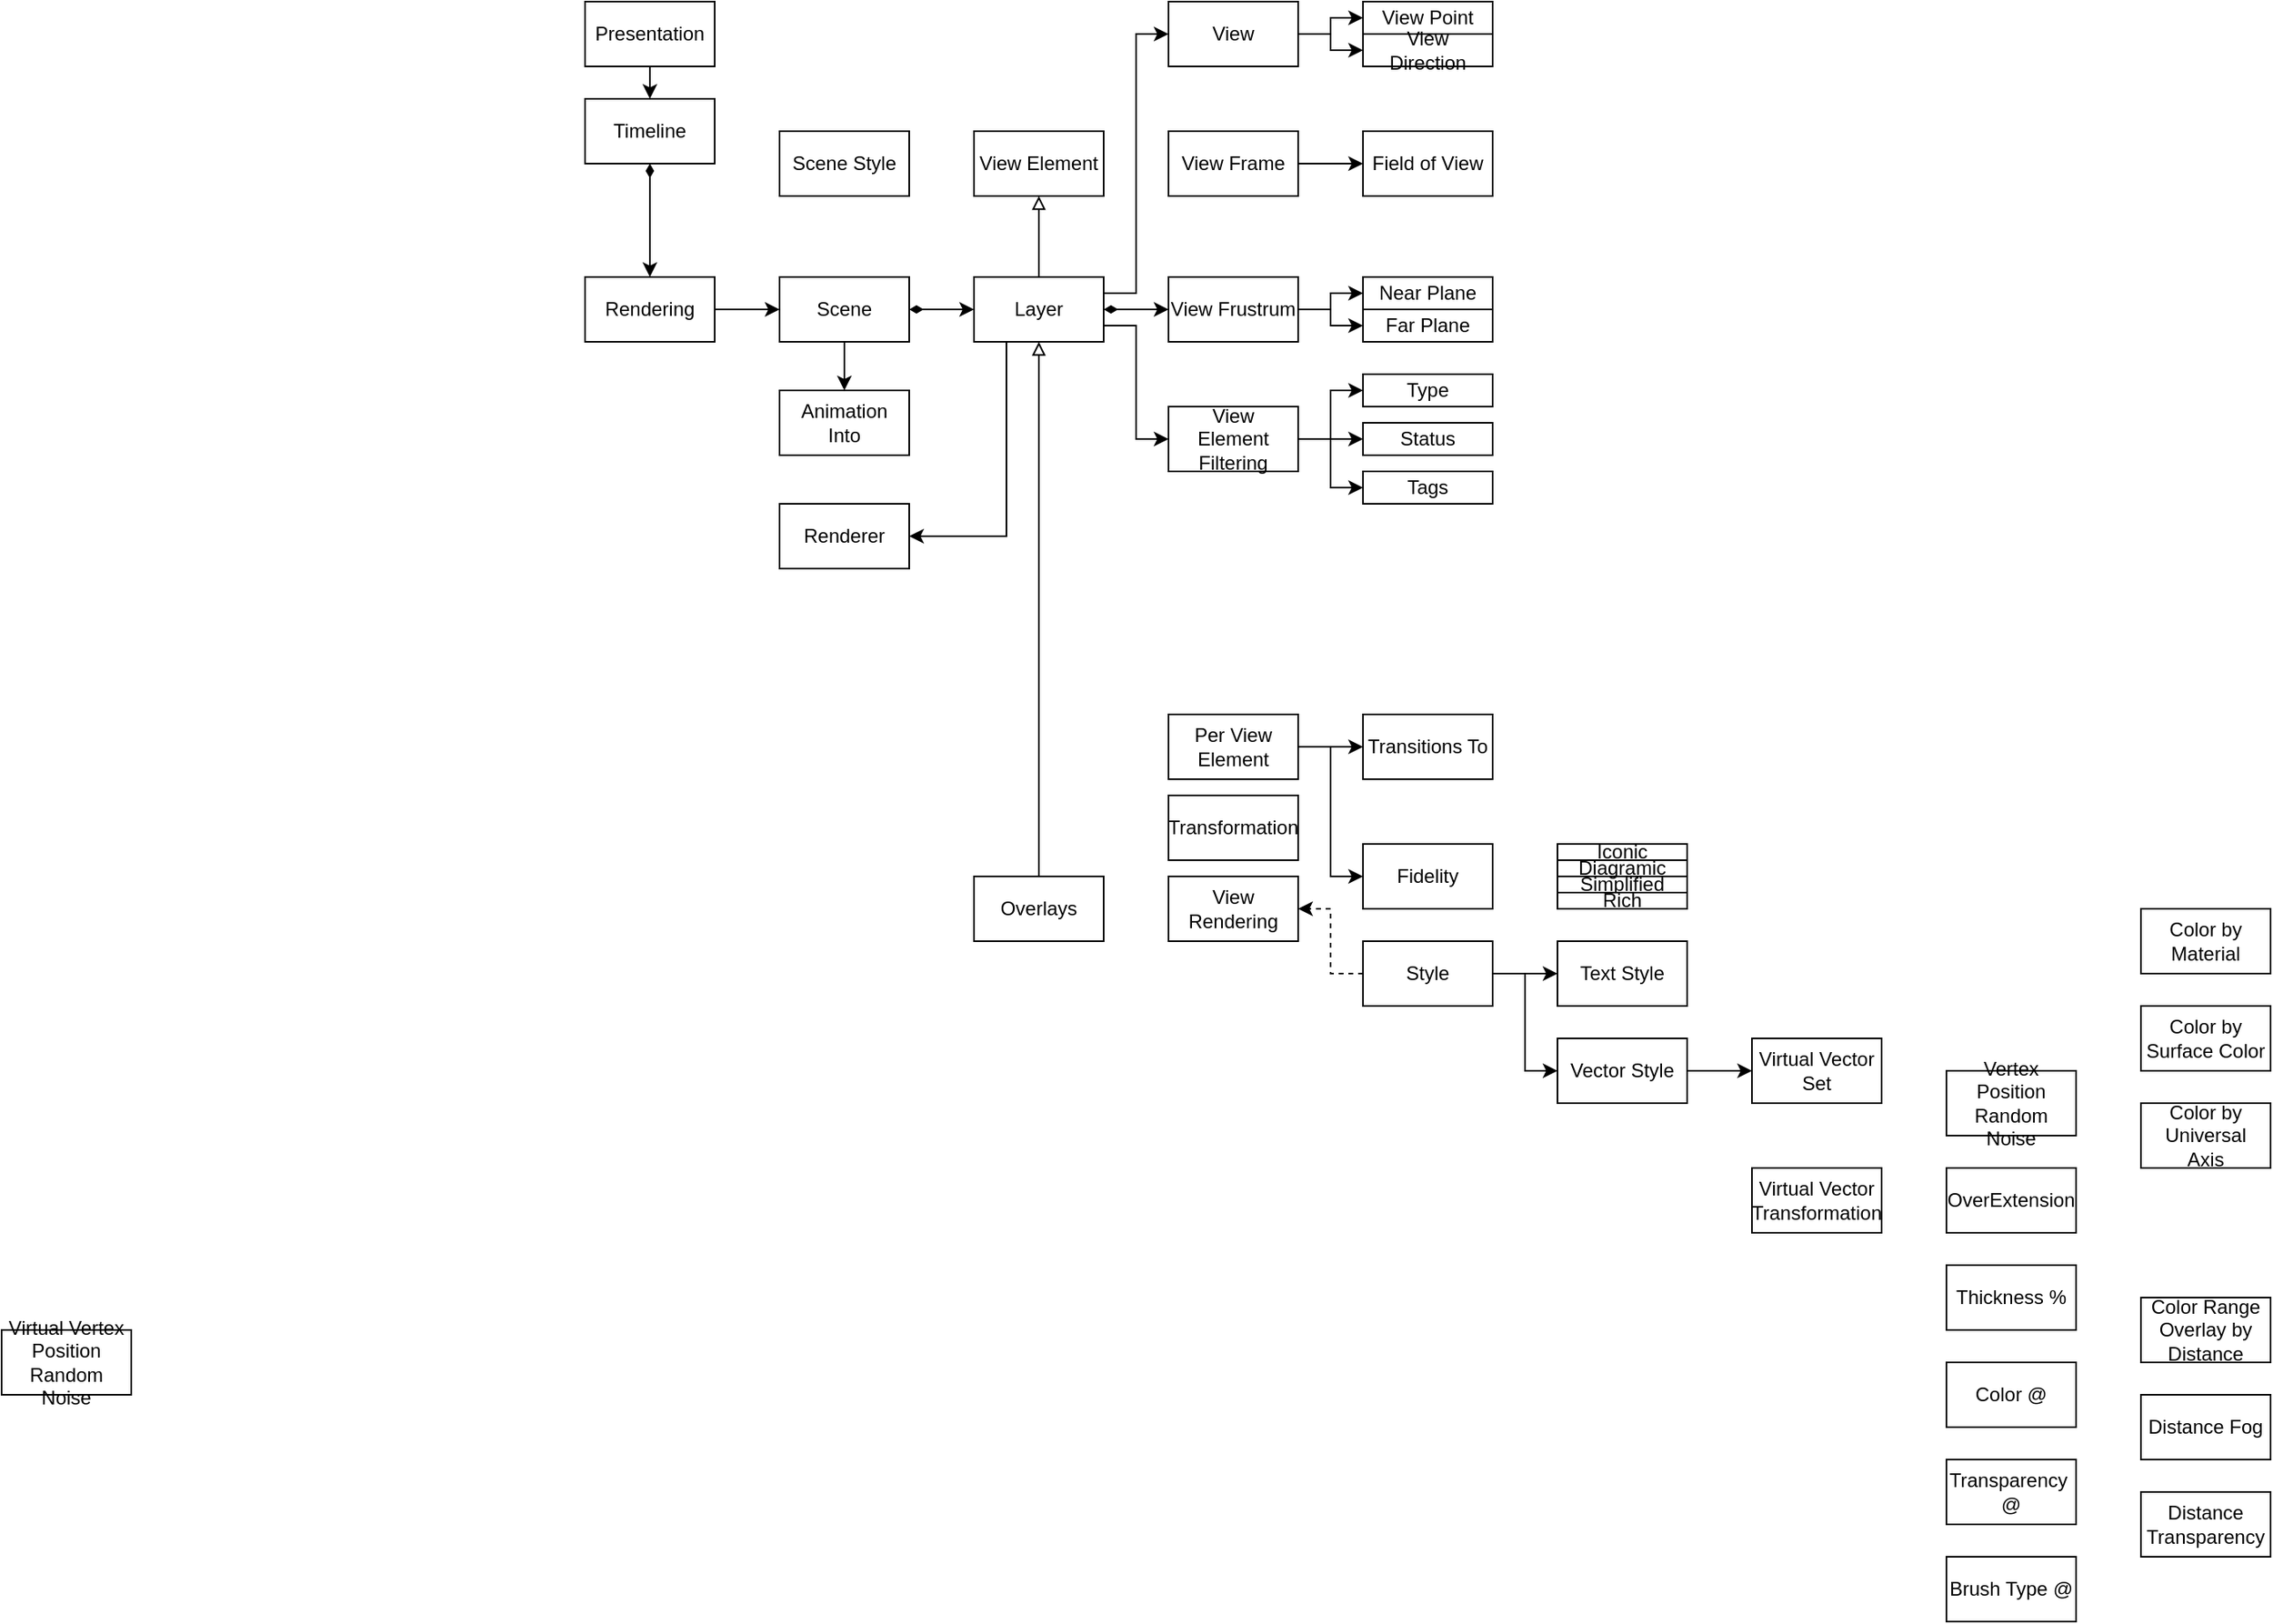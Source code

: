 <mxfile version="19.0.2" type="google"><diagram id="lhCx0zdfq4JddbaL1xqJ" name="Page-1"><mxGraphModel grid="1" page="1" gridSize="10" guides="1" tooltips="1" connect="1" arrows="1" fold="1" pageScale="1" pageWidth="827" pageHeight="1169" math="0" shadow="0"><root><mxCell id="0"/><mxCell id="1" parent="0"/><mxCell id="vvEsbGGYtzY3S9PBO4Vo-5" style="edgeStyle=orthogonalEdgeStyle;rounded=0;orthogonalLoop=1;jettySize=auto;html=1;entryX=0;entryY=0.5;entryDx=0;entryDy=0;" edge="1" parent="1" source="vvEsbGGYtzY3S9PBO4Vo-1" target="vvEsbGGYtzY3S9PBO4Vo-2"><mxGeometry relative="1" as="geometry"/></mxCell><mxCell id="vvEsbGGYtzY3S9PBO4Vo-12" style="edgeStyle=orthogonalEdgeStyle;rounded=0;orthogonalLoop=1;jettySize=auto;html=1;entryX=0;entryY=0.5;entryDx=0;entryDy=0;exitX=1;exitY=0.5;exitDx=0;exitDy=0;" edge="1" parent="1" source="vvEsbGGYtzY3S9PBO4Vo-101" target="vvEsbGGYtzY3S9PBO4Vo-9"><mxGeometry relative="1" as="geometry"/></mxCell><mxCell id="vvEsbGGYtzY3S9PBO4Vo-13" style="edgeStyle=orthogonalEdgeStyle;rounded=0;orthogonalLoop=1;jettySize=auto;html=1;entryX=0;entryY=0.5;entryDx=0;entryDy=0;exitX=1;exitY=0.5;exitDx=0;exitDy=0;startArrow=diamondThin;startFill=1;" edge="1" parent="1" source="vvEsbGGYtzY3S9PBO4Vo-89" target="vvEsbGGYtzY3S9PBO4Vo-6"><mxGeometry relative="1" as="geometry"/></mxCell><mxCell id="vvEsbGGYtzY3S9PBO4Vo-102" style="edgeStyle=orthogonalEdgeStyle;rounded=0;orthogonalLoop=1;jettySize=auto;html=1;entryX=0;entryY=0.5;entryDx=0;entryDy=0;startArrow=none;startFill=0;" edge="1" parent="1" source="vvEsbGGYtzY3S9PBO4Vo-1" target="vvEsbGGYtzY3S9PBO4Vo-87"><mxGeometry relative="1" as="geometry"/></mxCell><mxCell id="vvEsbGGYtzY3S9PBO4Vo-1" value="View" style="rounded=0;whiteSpace=wrap;html=1;" vertex="1" parent="1"><mxGeometry x="320" y="120" width="80" height="40" as="geometry"/></mxCell><mxCell id="vvEsbGGYtzY3S9PBO4Vo-2" value="View Point" style="rounded=0;whiteSpace=wrap;html=1;" vertex="1" parent="1"><mxGeometry x="440" y="120" width="80" height="20" as="geometry"/></mxCell><mxCell id="vvEsbGGYtzY3S9PBO4Vo-60" style="edgeStyle=orthogonalEdgeStyle;rounded=0;orthogonalLoop=1;jettySize=auto;html=1;entryX=1;entryY=0.5;entryDx=0;entryDy=0;startArrow=none;startFill=0;dashed=1;" edge="1" parent="1" source="vvEsbGGYtzY3S9PBO4Vo-3" target="vvEsbGGYtzY3S9PBO4Vo-103"><mxGeometry relative="1" as="geometry"/></mxCell><mxCell id="vvEsbGGYtzY3S9PBO4Vo-112" style="edgeStyle=orthogonalEdgeStyle;rounded=0;orthogonalLoop=1;jettySize=auto;html=1;startArrow=none;startFill=0;" edge="1" parent="1" source="vvEsbGGYtzY3S9PBO4Vo-3" target="vvEsbGGYtzY3S9PBO4Vo-111"><mxGeometry relative="1" as="geometry"/></mxCell><mxCell id="vvEsbGGYtzY3S9PBO4Vo-113" style="edgeStyle=orthogonalEdgeStyle;rounded=0;orthogonalLoop=1;jettySize=auto;html=1;entryX=0;entryY=0.5;entryDx=0;entryDy=0;startArrow=none;startFill=0;" edge="1" parent="1" source="vvEsbGGYtzY3S9PBO4Vo-3" target="vvEsbGGYtzY3S9PBO4Vo-110"><mxGeometry relative="1" as="geometry"/></mxCell><mxCell id="vvEsbGGYtzY3S9PBO4Vo-3" value="Style" style="rounded=0;whiteSpace=wrap;html=1;" vertex="1" parent="1"><mxGeometry x="440" y="700" width="80" height="40" as="geometry"/></mxCell><mxCell id="vvEsbGGYtzY3S9PBO4Vo-10" style="edgeStyle=orthogonalEdgeStyle;rounded=0;orthogonalLoop=1;jettySize=auto;html=1;entryX=0;entryY=0.5;entryDx=0;entryDy=0;" edge="1" parent="1" source="vvEsbGGYtzY3S9PBO4Vo-6" target="vvEsbGGYtzY3S9PBO4Vo-7"><mxGeometry relative="1" as="geometry"/></mxCell><mxCell id="vvEsbGGYtzY3S9PBO4Vo-11" style="edgeStyle=orthogonalEdgeStyle;rounded=0;orthogonalLoop=1;jettySize=auto;html=1;entryX=0;entryY=0.5;entryDx=0;entryDy=0;" edge="1" parent="1" source="vvEsbGGYtzY3S9PBO4Vo-6" target="vvEsbGGYtzY3S9PBO4Vo-8"><mxGeometry relative="1" as="geometry"/></mxCell><mxCell id="vvEsbGGYtzY3S9PBO4Vo-6" value="View Frustrum" style="rounded=0;whiteSpace=wrap;html=1;" vertex="1" parent="1"><mxGeometry x="320" y="290" width="80" height="40" as="geometry"/></mxCell><mxCell id="vvEsbGGYtzY3S9PBO4Vo-7" value="Near Plane" style="rounded=0;whiteSpace=wrap;html=1;" vertex="1" parent="1"><mxGeometry x="440" y="290" width="80" height="20" as="geometry"/></mxCell><mxCell id="vvEsbGGYtzY3S9PBO4Vo-8" value="Far Plane" style="rounded=0;whiteSpace=wrap;html=1;" vertex="1" parent="1"><mxGeometry x="440" y="310" width="80" height="20" as="geometry"/></mxCell><mxCell id="vvEsbGGYtzY3S9PBO4Vo-9" value="Field of View" style="rounded=0;whiteSpace=wrap;html=1;" vertex="1" parent="1"><mxGeometry x="440" y="200" width="80" height="40" as="geometry"/></mxCell><mxCell id="vvEsbGGYtzY3S9PBO4Vo-14" value="Color by Material" style="rounded=0;whiteSpace=wrap;html=1;" vertex="1" parent="1"><mxGeometry x="920" y="680" width="80" height="40" as="geometry"/></mxCell><mxCell id="vvEsbGGYtzY3S9PBO4Vo-20" value="Color by Surface Color" style="rounded=0;whiteSpace=wrap;html=1;" vertex="1" parent="1"><mxGeometry x="920" y="740" width="80" height="40" as="geometry"/></mxCell><mxCell id="vvEsbGGYtzY3S9PBO4Vo-21" value="Color Range Overlay by Distance" style="rounded=0;whiteSpace=wrap;html=1;" vertex="1" parent="1"><mxGeometry x="920" y="920" width="80" height="40" as="geometry"/></mxCell><mxCell id="vvEsbGGYtzY3S9PBO4Vo-24" value="Color by Universal&lt;br&gt;Axis" style="rounded=0;whiteSpace=wrap;html=1;" vertex="1" parent="1"><mxGeometry x="920" y="800" width="80" height="40" as="geometry"/></mxCell><mxCell id="vvEsbGGYtzY3S9PBO4Vo-28" value="Distance Fog" style="rounded=0;whiteSpace=wrap;html=1;" vertex="1" parent="1"><mxGeometry x="920" y="980" width="80" height="40" as="geometry"/></mxCell><mxCell id="vvEsbGGYtzY3S9PBO4Vo-78" style="edgeStyle=orthogonalEdgeStyle;rounded=0;orthogonalLoop=1;jettySize=auto;html=1;entryX=0.5;entryY=0;entryDx=0;entryDy=0;startArrow=none;startFill=0;exitX=0.5;exitY=1;exitDx=0;exitDy=0;" edge="1" parent="1" source="vvEsbGGYtzY3S9PBO4Vo-29" target="vvEsbGGYtzY3S9PBO4Vo-77"><mxGeometry relative="1" as="geometry"><mxPoint x="-10" y="130" as="sourcePoint"/></mxGeometry></mxCell><mxCell id="vvEsbGGYtzY3S9PBO4Vo-29" value="Presentation" style="rounded=0;whiteSpace=wrap;html=1;" vertex="1" parent="1"><mxGeometry x="-40" y="120" width="80" height="40" as="geometry"/></mxCell><mxCell id="vvEsbGGYtzY3S9PBO4Vo-34" value="Status" style="rounded=0;whiteSpace=wrap;html=1;" vertex="1" parent="1"><mxGeometry x="440" y="380" width="80" height="20" as="geometry"/></mxCell><mxCell id="vvEsbGGYtzY3S9PBO4Vo-41" style="edgeStyle=orthogonalEdgeStyle;rounded=0;orthogonalLoop=1;jettySize=auto;html=1;" edge="1" parent="1" source="vvEsbGGYtzY3S9PBO4Vo-35" target="vvEsbGGYtzY3S9PBO4Vo-34"><mxGeometry relative="1" as="geometry"/></mxCell><mxCell id="vvEsbGGYtzY3S9PBO4Vo-42" style="edgeStyle=orthogonalEdgeStyle;rounded=0;orthogonalLoop=1;jettySize=auto;html=1;entryX=0;entryY=0.5;entryDx=0;entryDy=0;" edge="1" parent="1" source="vvEsbGGYtzY3S9PBO4Vo-35" target="vvEsbGGYtzY3S9PBO4Vo-40"><mxGeometry relative="1" as="geometry"/></mxCell><mxCell id="vvEsbGGYtzY3S9PBO4Vo-109" style="edgeStyle=orthogonalEdgeStyle;rounded=0;orthogonalLoop=1;jettySize=auto;html=1;entryX=0;entryY=0.5;entryDx=0;entryDy=0;startArrow=none;startFill=0;" edge="1" parent="1" source="vvEsbGGYtzY3S9PBO4Vo-35" target="vvEsbGGYtzY3S9PBO4Vo-108"><mxGeometry relative="1" as="geometry"/></mxCell><mxCell id="vvEsbGGYtzY3S9PBO4Vo-35" value="View&lt;br&gt;Element Filtering" style="rounded=0;whiteSpace=wrap;html=1;" vertex="1" parent="1"><mxGeometry x="320" y="370" width="80" height="40" as="geometry"/></mxCell><mxCell id="vvEsbGGYtzY3S9PBO4Vo-40" value="Tags" style="rounded=0;whiteSpace=wrap;html=1;" vertex="1" parent="1"><mxGeometry x="440" y="410" width="80" height="20" as="geometry"/></mxCell><mxCell id="vvEsbGGYtzY3S9PBO4Vo-125" style="edgeStyle=orthogonalEdgeStyle;rounded=0;orthogonalLoop=1;jettySize=auto;html=1;entryX=0.5;entryY=1;entryDx=0;entryDy=0;startArrow=none;startFill=0;endArrow=block;endFill=0;" edge="1" parent="1" source="vvEsbGGYtzY3S9PBO4Vo-43" target="vvEsbGGYtzY3S9PBO4Vo-89"><mxGeometry relative="1" as="geometry"/></mxCell><mxCell id="vvEsbGGYtzY3S9PBO4Vo-43" value="Overlays" style="rounded=0;whiteSpace=wrap;html=1;" vertex="1" parent="1"><mxGeometry x="200" y="660" width="80" height="40" as="geometry"/></mxCell><mxCell id="vvEsbGGYtzY3S9PBO4Vo-58" value="Animation&lt;br&gt;Into" style="rounded=0;whiteSpace=wrap;html=1;" vertex="1" parent="1"><mxGeometry x="80" y="360" width="80" height="40" as="geometry"/></mxCell><mxCell id="vvEsbGGYtzY3S9PBO4Vo-66" value="Thickness %" style="rounded=0;whiteSpace=wrap;html=1;" vertex="1" parent="1"><mxGeometry x="800" y="900" width="80" height="40" as="geometry"/></mxCell><mxCell id="vvEsbGGYtzY3S9PBO4Vo-70" value="Color @" style="rounded=0;whiteSpace=wrap;html=1;" vertex="1" parent="1"><mxGeometry x="800" y="960" width="80" height="40" as="geometry"/></mxCell><mxCell id="vvEsbGGYtzY3S9PBO4Vo-71" value="Transparency&amp;nbsp;&lt;br&gt;@" style="rounded=0;whiteSpace=wrap;html=1;" vertex="1" parent="1"><mxGeometry x="800" y="1020" width="80" height="40" as="geometry"/></mxCell><mxCell id="vvEsbGGYtzY3S9PBO4Vo-72" value="Brush Type @" style="rounded=0;whiteSpace=wrap;html=1;" vertex="1" parent="1"><mxGeometry x="800" y="1080" width="80" height="40" as="geometry"/></mxCell><mxCell id="vvEsbGGYtzY3S9PBO4Vo-73" value="OverExtension" style="rounded=0;whiteSpace=wrap;html=1;" vertex="1" parent="1"><mxGeometry x="800" y="840" width="80" height="40" as="geometry"/></mxCell><mxCell id="vvEsbGGYtzY3S9PBO4Vo-96" style="edgeStyle=orthogonalEdgeStyle;rounded=0;orthogonalLoop=1;jettySize=auto;html=1;entryX=0.5;entryY=0;entryDx=0;entryDy=0;startArrow=diamondThin;startFill=1;exitX=0.5;exitY=1;exitDx=0;exitDy=0;" edge="1" parent="1" source="vvEsbGGYtzY3S9PBO4Vo-77" target="vvEsbGGYtzY3S9PBO4Vo-98"><mxGeometry relative="1" as="geometry"/></mxCell><mxCell id="vvEsbGGYtzY3S9PBO4Vo-77" value="Timeline" style="rounded=0;whiteSpace=wrap;html=1;" vertex="1" parent="1"><mxGeometry x="-40" y="180" width="80" height="40" as="geometry"/></mxCell><mxCell id="vvEsbGGYtzY3S9PBO4Vo-80" value="Vertex Position&lt;br&gt;Random Noise" style="rounded=0;whiteSpace=wrap;html=1;" vertex="1" parent="1"><mxGeometry x="800" y="780" width="80" height="40" as="geometry"/></mxCell><mxCell id="vvEsbGGYtzY3S9PBO4Vo-81" value="Virtual Vertex Position&lt;br&gt;Random Noise" style="rounded=0;whiteSpace=wrap;html=1;" vertex="1" parent="1"><mxGeometry x="-400" y="940" width="80" height="40" as="geometry"/></mxCell><mxCell id="vvEsbGGYtzY3S9PBO4Vo-82" value="Fidelity" style="rounded=0;whiteSpace=wrap;html=1;" vertex="1" parent="1"><mxGeometry x="440" y="640" width="80" height="40" as="geometry"/></mxCell><mxCell id="vvEsbGGYtzY3S9PBO4Vo-83" value="Iconic" style="rounded=0;whiteSpace=wrap;html=1;" vertex="1" parent="1"><mxGeometry x="560" y="640" width="80" height="10" as="geometry"/></mxCell><mxCell id="vvEsbGGYtzY3S9PBO4Vo-84" value="Simplified" style="rounded=0;whiteSpace=wrap;html=1;" vertex="1" parent="1"><mxGeometry x="560" y="660" width="80" height="10" as="geometry"/></mxCell><mxCell id="vvEsbGGYtzY3S9PBO4Vo-85" value="Rich" style="rounded=0;whiteSpace=wrap;html=1;" vertex="1" parent="1"><mxGeometry x="560" y="670" width="80" height="10" as="geometry"/></mxCell><mxCell id="vvEsbGGYtzY3S9PBO4Vo-86" value="Diagramic" style="rounded=0;whiteSpace=wrap;html=1;" vertex="1" parent="1"><mxGeometry x="560" y="650" width="80" height="10" as="geometry"/></mxCell><mxCell id="vvEsbGGYtzY3S9PBO4Vo-87" value="View &lt;br&gt;Direction" style="rounded=0;whiteSpace=wrap;html=1;" vertex="1" parent="1"><mxGeometry x="440" y="140" width="80" height="20" as="geometry"/></mxCell><mxCell id="vvEsbGGYtzY3S9PBO4Vo-89" value="Layer" style="rounded=0;whiteSpace=wrap;html=1;" vertex="1" parent="1"><mxGeometry x="200" y="290" width="80" height="40" as="geometry"/></mxCell><mxCell id="vvEsbGGYtzY3S9PBO4Vo-91" style="edgeStyle=orthogonalEdgeStyle;rounded=0;orthogonalLoop=1;jettySize=auto;html=1;entryX=0;entryY=0.5;entryDx=0;entryDy=0;startArrow=none;startFill=0;exitX=1;exitY=0.25;exitDx=0;exitDy=0;" edge="1" parent="1" source="vvEsbGGYtzY3S9PBO4Vo-89" target="vvEsbGGYtzY3S9PBO4Vo-1"><mxGeometry relative="1" as="geometry"/></mxCell><mxCell id="vvEsbGGYtzY3S9PBO4Vo-105" style="edgeStyle=orthogonalEdgeStyle;rounded=0;orthogonalLoop=1;jettySize=auto;html=1;entryX=0;entryY=0.5;entryDx=0;entryDy=0;startArrow=none;startFill=0;exitX=1;exitY=0.75;exitDx=0;exitDy=0;" edge="1" parent="1" source="vvEsbGGYtzY3S9PBO4Vo-89" target="vvEsbGGYtzY3S9PBO4Vo-35"><mxGeometry relative="1" as="geometry"/></mxCell><mxCell id="vvEsbGGYtzY3S9PBO4Vo-106" style="edgeStyle=orthogonalEdgeStyle;rounded=0;orthogonalLoop=1;jettySize=auto;html=1;startArrow=diamondThin;startFill=1;" edge="1" parent="1" source="vvEsbGGYtzY3S9PBO4Vo-90" target="vvEsbGGYtzY3S9PBO4Vo-89"><mxGeometry relative="1" as="geometry"/></mxCell><mxCell id="vvEsbGGYtzY3S9PBO4Vo-126" style="edgeStyle=orthogonalEdgeStyle;rounded=0;orthogonalLoop=1;jettySize=auto;html=1;entryX=0.5;entryY=0;entryDx=0;entryDy=0;startArrow=none;startFill=0;endArrow=classic;endFill=1;" edge="1" parent="1" source="vvEsbGGYtzY3S9PBO4Vo-90" target="vvEsbGGYtzY3S9PBO4Vo-58"><mxGeometry relative="1" as="geometry"/></mxCell><mxCell id="vvEsbGGYtzY3S9PBO4Vo-90" value="Scene" style="rounded=0;whiteSpace=wrap;html=1;" vertex="1" parent="1"><mxGeometry x="80" y="290" width="80" height="40" as="geometry"/></mxCell><mxCell id="vvEsbGGYtzY3S9PBO4Vo-93" value="Transitions To" style="rounded=0;whiteSpace=wrap;html=1;" vertex="1" parent="1"><mxGeometry x="440" y="560" width="80" height="40" as="geometry"/></mxCell><mxCell id="vvEsbGGYtzY3S9PBO4Vo-97" value="Renderer" style="rounded=0;whiteSpace=wrap;html=1;" vertex="1" parent="1"><mxGeometry x="80" y="430" width="80" height="40" as="geometry"/></mxCell><mxCell id="vvEsbGGYtzY3S9PBO4Vo-99" style="edgeStyle=orthogonalEdgeStyle;rounded=0;orthogonalLoop=1;jettySize=auto;html=1;entryX=1;entryY=0.5;entryDx=0;entryDy=0;startArrow=none;startFill=0;exitX=0.25;exitY=1;exitDx=0;exitDy=0;" edge="1" parent="1" source="vvEsbGGYtzY3S9PBO4Vo-89" target="vvEsbGGYtzY3S9PBO4Vo-97"><mxGeometry relative="1" as="geometry"/></mxCell><mxCell id="vvEsbGGYtzY3S9PBO4Vo-100" style="edgeStyle=orthogonalEdgeStyle;rounded=0;orthogonalLoop=1;jettySize=auto;html=1;entryX=0;entryY=0.5;entryDx=0;entryDy=0;startArrow=none;startFill=0;" edge="1" parent="1" source="vvEsbGGYtzY3S9PBO4Vo-98" target="vvEsbGGYtzY3S9PBO4Vo-90"><mxGeometry relative="1" as="geometry"/></mxCell><mxCell id="vvEsbGGYtzY3S9PBO4Vo-98" value="Rendering" style="rounded=0;whiteSpace=wrap;html=1;" vertex="1" parent="1"><mxGeometry x="-40" y="290" width="80" height="40" as="geometry"/></mxCell><mxCell id="vvEsbGGYtzY3S9PBO4Vo-101" value="View Frame" style="rounded=0;whiteSpace=wrap;html=1;" vertex="1" parent="1"><mxGeometry x="320" y="200" width="80" height="40" as="geometry"/></mxCell><mxCell id="vvEsbGGYtzY3S9PBO4Vo-104" style="edgeStyle=orthogonalEdgeStyle;rounded=0;orthogonalLoop=1;jettySize=auto;html=1;entryX=0;entryY=0.5;entryDx=0;entryDy=0;startArrow=none;startFill=0;exitX=1;exitY=0.5;exitDx=0;exitDy=0;" edge="1" parent="1" source="vvEsbGGYtzY3S9PBO4Vo-122" target="vvEsbGGYtzY3S9PBO4Vo-82"><mxGeometry relative="1" as="geometry"/></mxCell><mxCell id="vvEsbGGYtzY3S9PBO4Vo-103" value="View Rendering" style="rounded=0;whiteSpace=wrap;html=1;" vertex="1" parent="1"><mxGeometry x="320" y="660" width="80" height="40" as="geometry"/></mxCell><mxCell id="vvEsbGGYtzY3S9PBO4Vo-108" value="Type" style="rounded=0;whiteSpace=wrap;html=1;" vertex="1" parent="1"><mxGeometry x="440" y="350" width="80" height="20" as="geometry"/></mxCell><mxCell id="vvEsbGGYtzY3S9PBO4Vo-115" style="edgeStyle=orthogonalEdgeStyle;rounded=0;orthogonalLoop=1;jettySize=auto;html=1;entryX=0;entryY=0.5;entryDx=0;entryDy=0;startArrow=none;startFill=0;" edge="1" parent="1" source="vvEsbGGYtzY3S9PBO4Vo-110" target="vvEsbGGYtzY3S9PBO4Vo-114"><mxGeometry relative="1" as="geometry"/></mxCell><mxCell id="vvEsbGGYtzY3S9PBO4Vo-110" value="Vector Style" style="rounded=0;whiteSpace=wrap;html=1;" vertex="1" parent="1"><mxGeometry x="560" y="760" width="80" height="40" as="geometry"/></mxCell><mxCell id="vvEsbGGYtzY3S9PBO4Vo-111" value="Text Style" style="rounded=0;whiteSpace=wrap;html=1;" vertex="1" parent="1"><mxGeometry x="560" y="700" width="80" height="40" as="geometry"/></mxCell><mxCell id="vvEsbGGYtzY3S9PBO4Vo-114" value="Virtual Vector&lt;br&gt;Set" style="rounded=0;whiteSpace=wrap;html=1;" vertex="1" parent="1"><mxGeometry x="680" y="760" width="80" height="40" as="geometry"/></mxCell><mxCell id="vvEsbGGYtzY3S9PBO4Vo-118" value="Virtual Vector Transformation" style="rounded=0;whiteSpace=wrap;html=1;" vertex="1" parent="1"><mxGeometry x="680" y="840" width="80" height="40" as="geometry"/></mxCell><mxCell id="vvEsbGGYtzY3S9PBO4Vo-120" value="Scene Style" style="rounded=0;whiteSpace=wrap;html=1;" vertex="1" parent="1"><mxGeometry x="80" y="200" width="80" height="40" as="geometry"/></mxCell><mxCell id="vvEsbGGYtzY3S9PBO4Vo-121" value="Distance Transparency" style="rounded=0;whiteSpace=wrap;html=1;" vertex="1" parent="1"><mxGeometry x="920" y="1040" width="80" height="40" as="geometry"/></mxCell><mxCell id="vvEsbGGYtzY3S9PBO4Vo-123" style="edgeStyle=orthogonalEdgeStyle;rounded=0;orthogonalLoop=1;jettySize=auto;html=1;entryX=0;entryY=0.5;entryDx=0;entryDy=0;startArrow=none;startFill=0;" edge="1" parent="1" source="vvEsbGGYtzY3S9PBO4Vo-122" target="vvEsbGGYtzY3S9PBO4Vo-93"><mxGeometry relative="1" as="geometry"/></mxCell><mxCell id="vvEsbGGYtzY3S9PBO4Vo-122" value="Per View Element" style="rounded=0;whiteSpace=wrap;html=1;" vertex="1" parent="1"><mxGeometry x="320" y="560" width="80" height="40" as="geometry"/></mxCell><mxCell id="vvEsbGGYtzY3S9PBO4Vo-127" value="Transformation" style="rounded=0;whiteSpace=wrap;html=1;" vertex="1" parent="1"><mxGeometry x="320" y="610" width="80" height="40" as="geometry"/></mxCell><mxCell id="vvEsbGGYtzY3S9PBO4Vo-128" value="View Element" style="rounded=0;whiteSpace=wrap;html=1;" vertex="1" parent="1"><mxGeometry x="200" y="200" width="80" height="40" as="geometry"/></mxCell><mxCell id="vvEsbGGYtzY3S9PBO4Vo-129" style="edgeStyle=orthogonalEdgeStyle;rounded=0;orthogonalLoop=1;jettySize=auto;html=1;entryX=0.5;entryY=1;entryDx=0;entryDy=0;startArrow=none;startFill=0;endArrow=block;endFill=0;exitX=0.5;exitY=0;exitDx=0;exitDy=0;" edge="1" parent="1" source="vvEsbGGYtzY3S9PBO4Vo-89" target="vvEsbGGYtzY3S9PBO4Vo-128"><mxGeometry relative="1" as="geometry"><mxPoint x="250" y="670" as="sourcePoint"/><mxPoint x="250" y="340" as="targetPoint"/></mxGeometry></mxCell></root></mxGraphModel></diagram></mxfile>